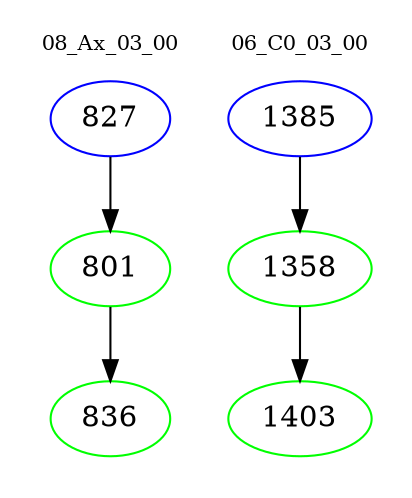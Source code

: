 digraph{
subgraph cluster_0 {
color = white
label = "08_Ax_03_00";
fontsize=10;
T0_827 [label="827", color="blue"]
T0_827 -> T0_801 [color="black"]
T0_801 [label="801", color="green"]
T0_801 -> T0_836 [color="black"]
T0_836 [label="836", color="green"]
}
subgraph cluster_1 {
color = white
label = "06_C0_03_00";
fontsize=10;
T1_1385 [label="1385", color="blue"]
T1_1385 -> T1_1358 [color="black"]
T1_1358 [label="1358", color="green"]
T1_1358 -> T1_1403 [color="black"]
T1_1403 [label="1403", color="green"]
}
}

